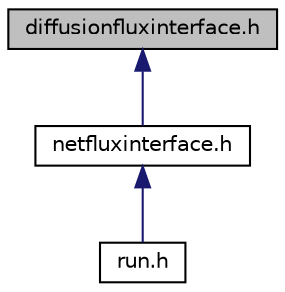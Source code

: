 digraph "diffusionfluxinterface.h"
{
  edge [fontname="Helvetica",fontsize="10",labelfontname="Helvetica",labelfontsize="10"];
  node [fontname="Helvetica",fontsize="10",shape=record];
  Node1 [label="diffusionfluxinterface.h",height=0.2,width=0.4,color="black", fillcolor="grey75", style="filled", fontcolor="black"];
  Node1 -> Node2 [dir="back",color="midnightblue",fontsize="10",style="solid",fontname="Helvetica"];
  Node2 [label="netfluxinterface.h",height=0.2,width=0.4,color="black", fillcolor="white", style="filled",URL="$netfluxinterface_8h.html",tooltip="Calculates the net flux vector(numerical diffusion and euler flux) at the interface. "];
  Node2 -> Node3 [dir="back",color="midnightblue",fontsize="10",style="solid",fontname="Helvetica"];
  Node3 [label="run.h",height=0.2,width=0.4,color="black", fillcolor="white", style="filled",URL="$run_8h.html",tooltip="This header file contains the run() function which runs the solver. "];
}
